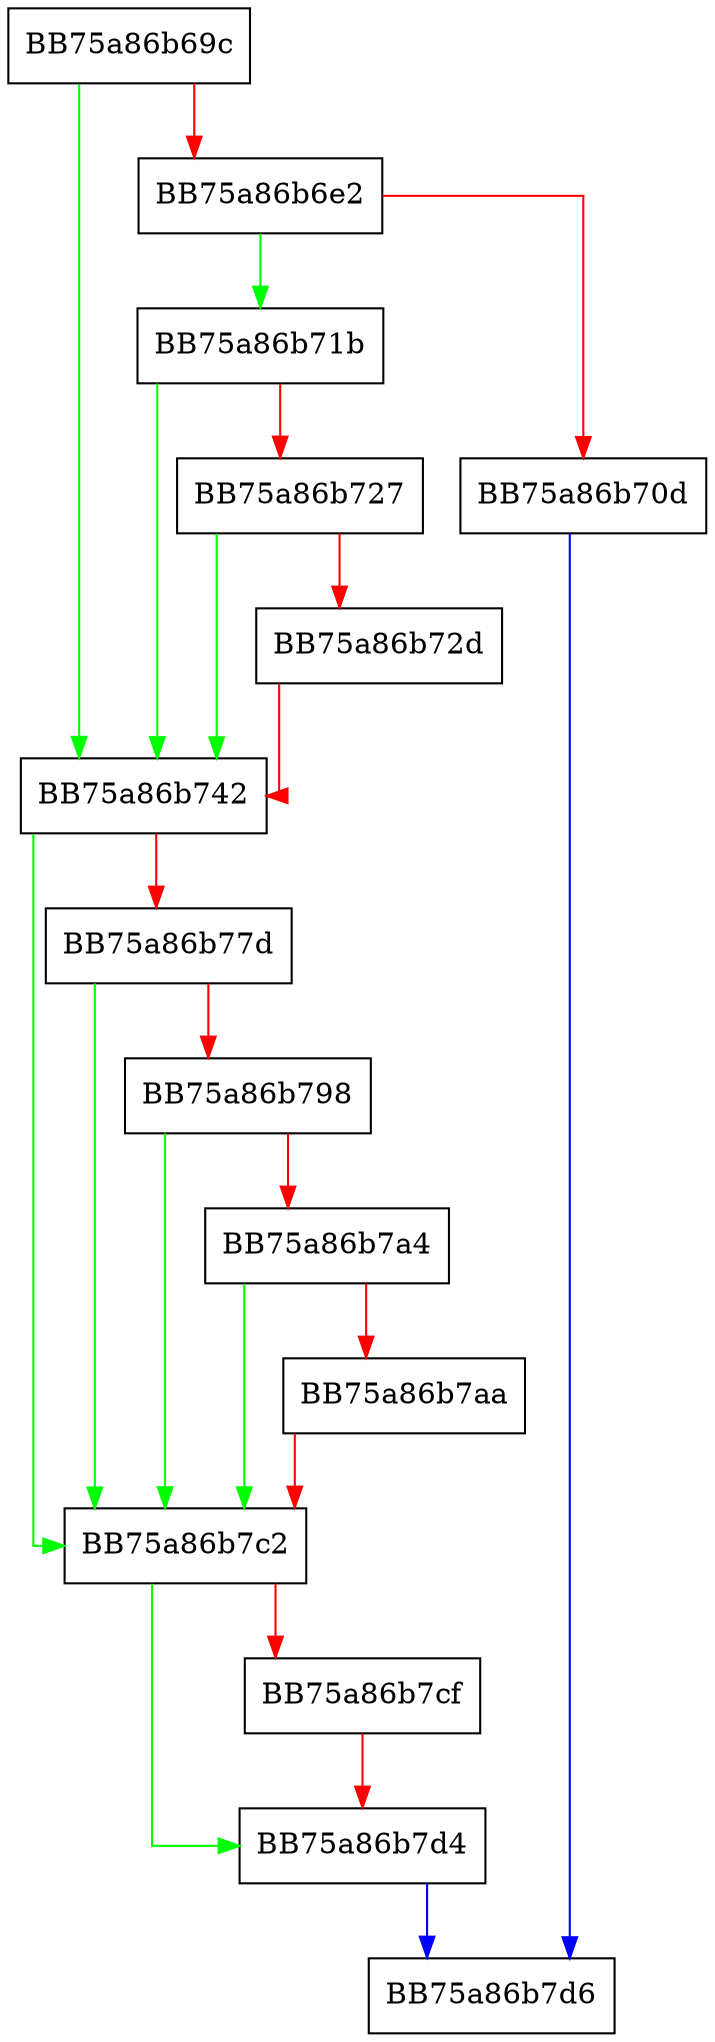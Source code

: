 digraph GetAttribute {
  node [shape="box"];
  graph [splines=ortho];
  BB75a86b69c -> BB75a86b742 [color="green"];
  BB75a86b69c -> BB75a86b6e2 [color="red"];
  BB75a86b6e2 -> BB75a86b71b [color="green"];
  BB75a86b6e2 -> BB75a86b70d [color="red"];
  BB75a86b70d -> BB75a86b7d6 [color="blue"];
  BB75a86b71b -> BB75a86b742 [color="green"];
  BB75a86b71b -> BB75a86b727 [color="red"];
  BB75a86b727 -> BB75a86b742 [color="green"];
  BB75a86b727 -> BB75a86b72d [color="red"];
  BB75a86b72d -> BB75a86b742 [color="red"];
  BB75a86b742 -> BB75a86b7c2 [color="green"];
  BB75a86b742 -> BB75a86b77d [color="red"];
  BB75a86b77d -> BB75a86b7c2 [color="green"];
  BB75a86b77d -> BB75a86b798 [color="red"];
  BB75a86b798 -> BB75a86b7c2 [color="green"];
  BB75a86b798 -> BB75a86b7a4 [color="red"];
  BB75a86b7a4 -> BB75a86b7c2 [color="green"];
  BB75a86b7a4 -> BB75a86b7aa [color="red"];
  BB75a86b7aa -> BB75a86b7c2 [color="red"];
  BB75a86b7c2 -> BB75a86b7d4 [color="green"];
  BB75a86b7c2 -> BB75a86b7cf [color="red"];
  BB75a86b7cf -> BB75a86b7d4 [color="red"];
  BB75a86b7d4 -> BB75a86b7d6 [color="blue"];
}